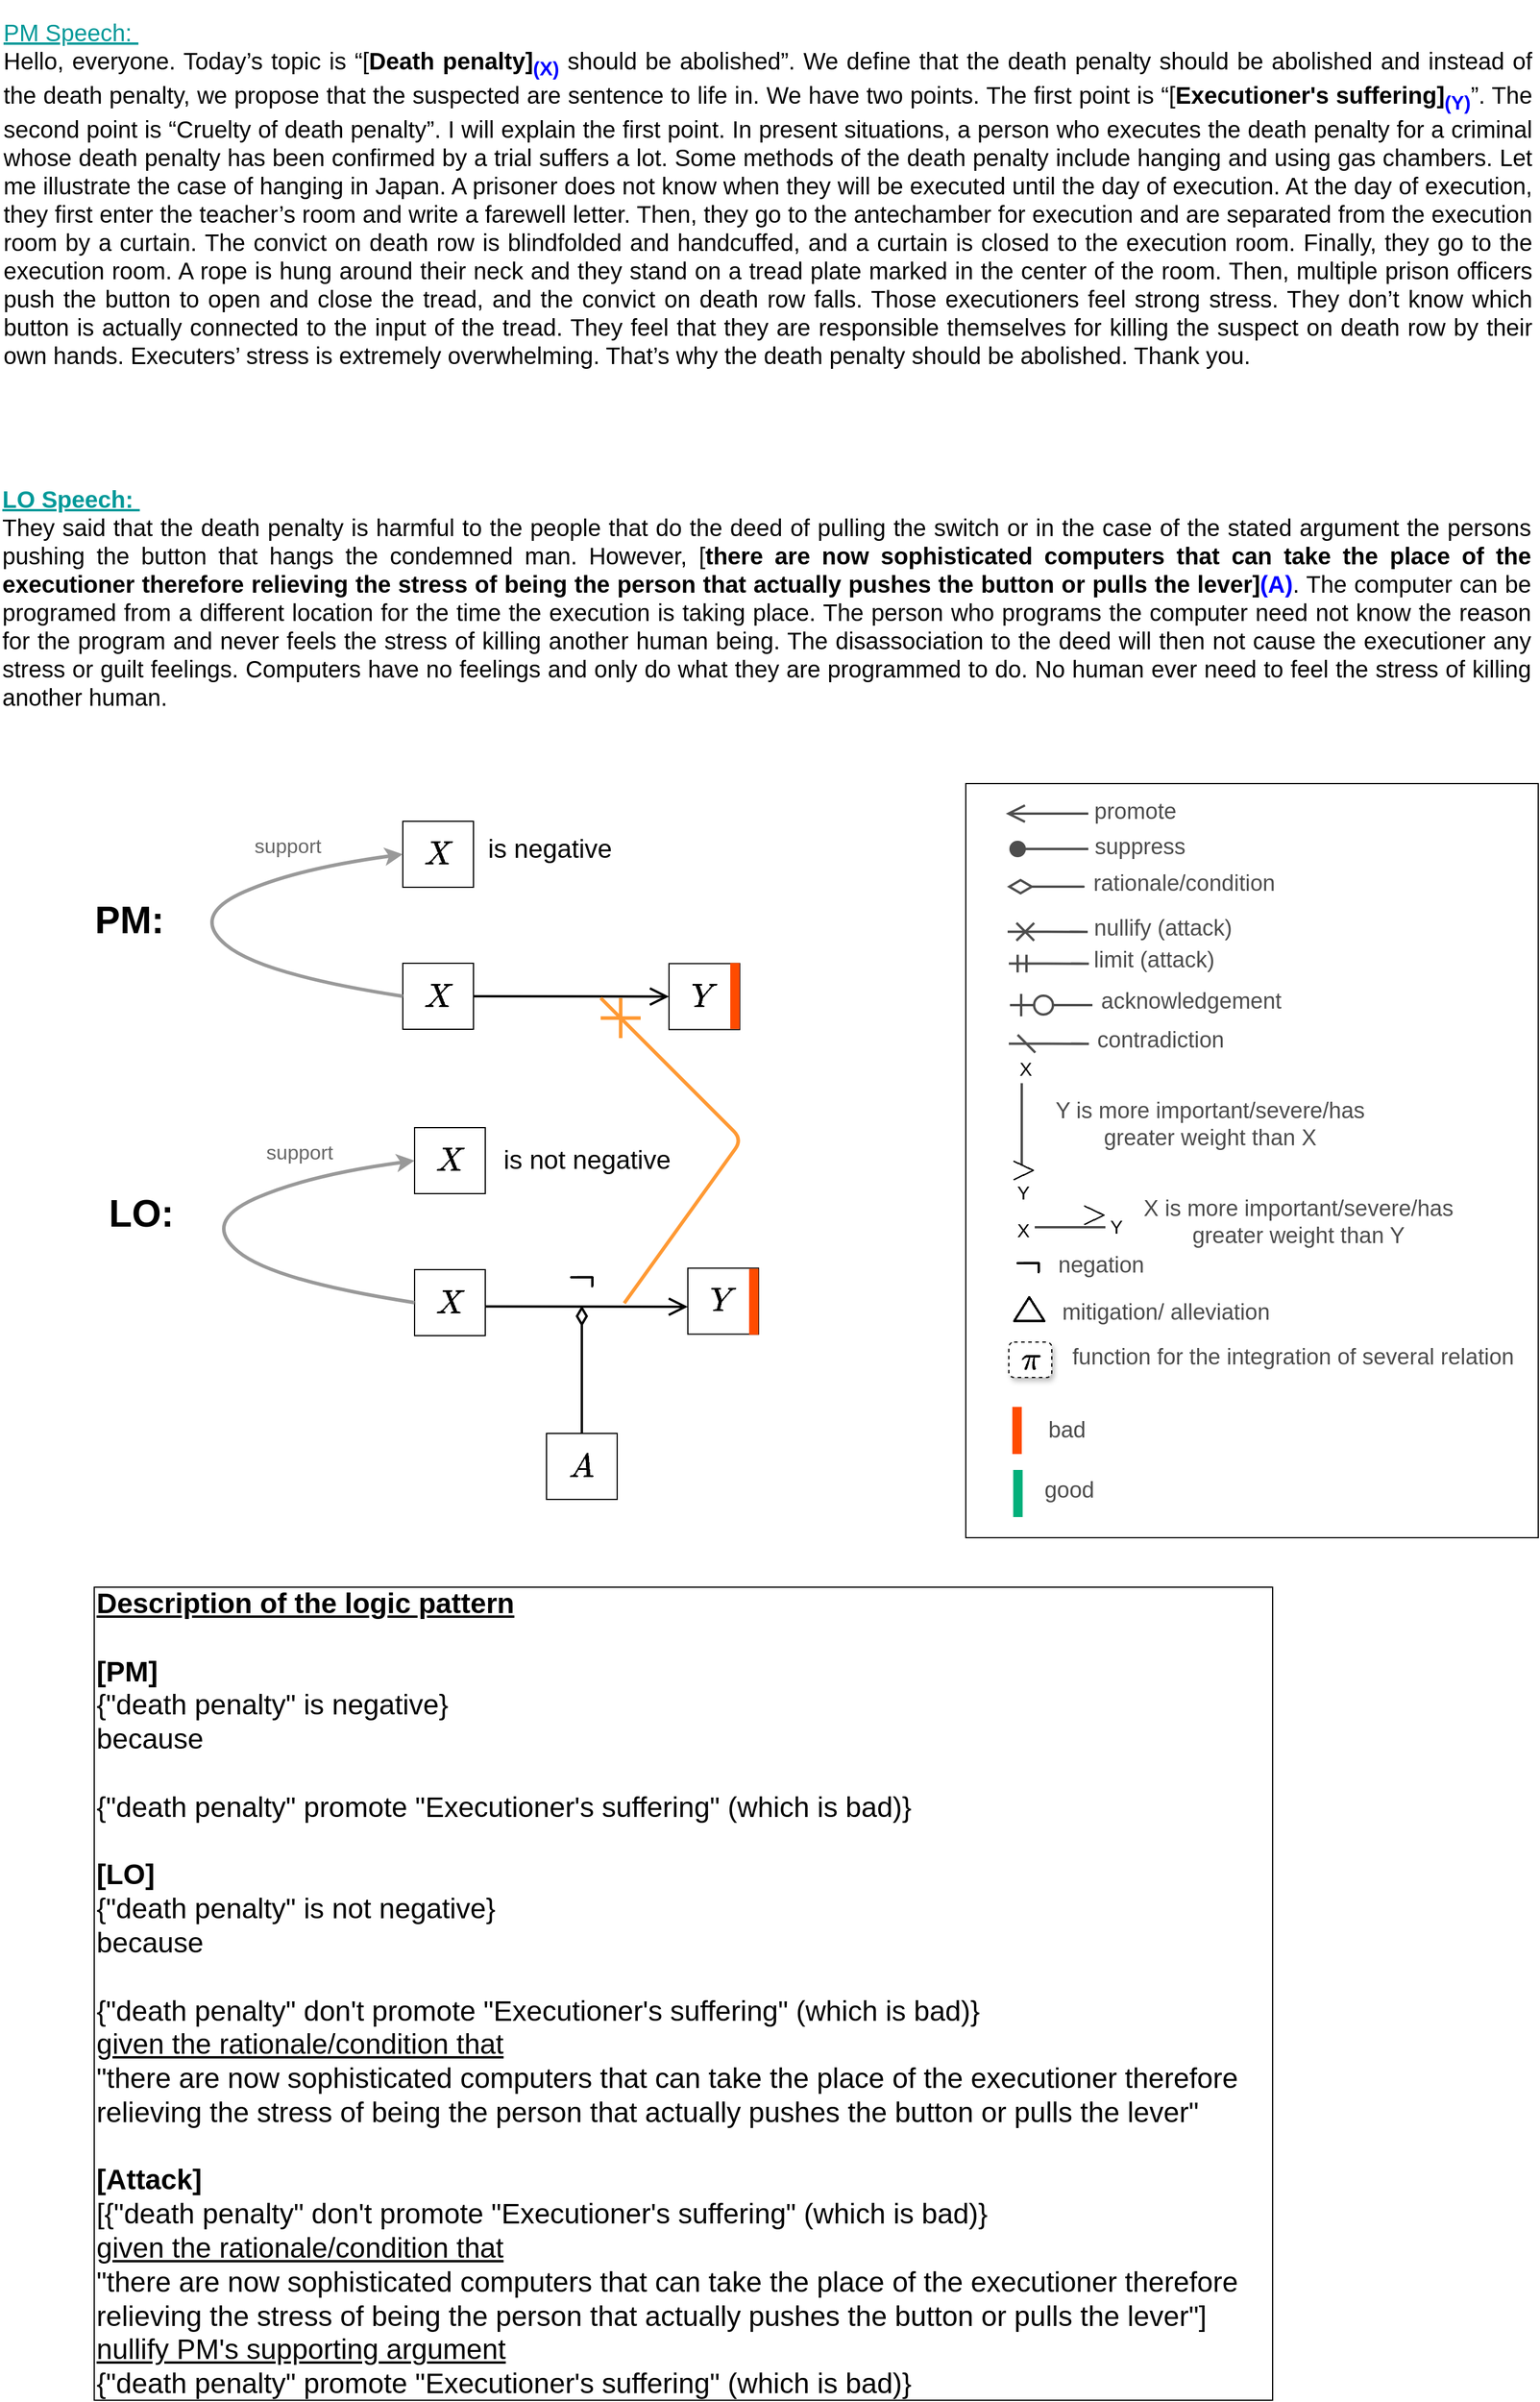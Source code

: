 <mxfile version="15.9.6" type="google"><diagram id="NebdKccpn1Tcwdz-Rh-k" name="Page-1"><mxGraphModel dx="1738" dy="2669" grid="1" gridSize="10" guides="1" tooltips="1" connect="1" arrows="1" fold="1" page="1" pageScale="1" pageWidth="1100" pageHeight="1700" math="1" shadow="0"><root><mxCell id="0"/><mxCell id="1" parent="0"/><mxCell id="hxbpiilZ5t23awxEjxiz-1" value="&lt;div style=&quot;text-align: justify ; font-size: 20px&quot;&gt;&lt;font style=&quot;font-size: 20px&quot; color=&quot;#009999&quot;&gt;&lt;u&gt;PM Speech:&amp;nbsp;&lt;/u&gt;&lt;/font&gt;&lt;/div&gt;&lt;div style=&quot;text-align: justify&quot;&gt;&lt;span style=&quot;font-size: 20px&quot;&gt;Hello, everyone. Today’s topic is “[&lt;b&gt;Death penalty]&lt;sub&gt;&lt;font color=&quot;#0000ff&quot;&gt;(X)&lt;/font&gt;&lt;/sub&gt;&lt;/b&gt; should be abolished”. We define that the death penalty should be abolished and instead of the death penalty, we propose that the suspected are sentence to life in. We have two points. The first point is “[&lt;b&gt;Executioner's suffering]&lt;sub&gt;&lt;font color=&quot;#0000ff&quot;&gt;(Y)&lt;/font&gt;&lt;/sub&gt;&lt;/b&gt;”. The second point is “Cruelty of death penalty”. I will explain the first point. In present situations, a person who executes the death penalty for a criminal whose death penalty has been confirmed by a trial suffers a lot. Some methods of the death penalty include hanging and using gas chambers. Let me illustrate the case of hanging in Japan. A prisoner does not know when they will be executed until the day of execution. At the day of execution, they first enter the teacher’s room and write a farewell letter. Then, they go to the antechamber for execution and are separated from the execution room by a curtain. The convict on death row is blindfolded and handcuffed, and a curtain is closed to the execution room. Finally, they go to the execution room. A rope is hung around their neck and they stand on a tread plate marked in the center of the room. Then, multiple prison officers push the button to open and close the tread, and the convict on death row falls. Those executioners feel strong stress. They don’t know which button is actually connected to the input of the tread. They feel that they are responsible themselves for killing the suspect on death row by their own hands. Executers’ stress is extremely overwhelming. That’s why the death penalty should be abolished. Thank you.&lt;/span&gt;&lt;/div&gt;" style="text;html=1;strokeColor=none;fillColor=none;align=left;verticalAlign=middle;whiteSpace=wrap;rounded=0;" parent="1" vertex="1"><mxGeometry x="531" y="-187" width="1300" height="327" as="geometry"/></mxCell><mxCell id="hxbpiilZ5t23awxEjxiz-2" value="&lt;font size=&quot;1&quot;&gt;&lt;b style=&quot;font-size: 32px&quot;&gt;PM:&lt;/b&gt;&lt;/font&gt;" style="text;html=1;strokeColor=none;fillColor=none;align=center;verticalAlign=middle;whiteSpace=wrap;rounded=0;" parent="1" vertex="1"><mxGeometry x="600" y="574" width="80" height="40" as="geometry"/></mxCell><mxCell id="hxbpiilZ5t23awxEjxiz-3" value="&lt;font size=&quot;1&quot;&gt;&lt;b style=&quot;font-size: 32px&quot;&gt;LO:&lt;/b&gt;&lt;/font&gt;" style="text;html=1;strokeColor=none;fillColor=none;align=center;verticalAlign=middle;whiteSpace=wrap;rounded=0;" parent="1" vertex="1"><mxGeometry x="610" y="822.75" width="80" height="40" as="geometry"/></mxCell><mxCell id="hxbpiilZ5t23awxEjxiz-4" value="&lt;font style=&quot;font-size: 24px&quot;&gt;$$X$$&lt;/font&gt;" style="whiteSpace=wrap;html=1;align=center;" parent="1" vertex="1"><mxGeometry x="872" y="510" width="60" height="56" as="geometry"/></mxCell><mxCell id="hxbpiilZ5t23awxEjxiz-5" value="&lt;font style=&quot;font-size: 22px&quot;&gt;is negative&lt;/font&gt;" style="text;html=1;strokeColor=none;fillColor=none;align=center;verticalAlign=middle;whiteSpace=wrap;rounded=0;" parent="1" vertex="1"><mxGeometry x="942" y="516.5" width="110" height="35" as="geometry"/></mxCell><mxCell id="hxbpiilZ5t23awxEjxiz-6" value="&lt;font style=&quot;font-size: 24px&quot;&gt;$$X$$&lt;/font&gt;" style="whiteSpace=wrap;html=1;align=center;" parent="1" vertex="1"><mxGeometry x="872" y="630.5" width="60" height="56" as="geometry"/></mxCell><mxCell id="hxbpiilZ5t23awxEjxiz-7" value="&lt;font style=&quot;font-size: 24px&quot;&gt;$$Y$$&lt;/font&gt;" style="whiteSpace=wrap;html=1;align=center;" parent="1" vertex="1"><mxGeometry x="1098" y="630.75" width="60" height="56" as="geometry"/></mxCell><mxCell id="hxbpiilZ5t23awxEjxiz-8" value="" style="whiteSpace=wrap;html=1;fontColor=#666666;strokeColor=none;fillColor=#FF4B00;" parent="1" vertex="1"><mxGeometry x="1150" y="630.25" width="8" height="56" as="geometry"/></mxCell><mxCell id="hxbpiilZ5t23awxEjxiz-9" value="" style="endArrow=open;html=1;fontColor=#666666;endSize=12;entryX=0;entryY=0.5;entryDx=0;entryDy=0;endFill=0;strokeWidth=2;exitX=1;exitY=0.5;exitDx=0;exitDy=0;" parent="1" source="hxbpiilZ5t23awxEjxiz-6" target="hxbpiilZ5t23awxEjxiz-7" edge="1"><mxGeometry width="50" height="50" relative="1" as="geometry"><mxPoint x="978" y="658.16" as="sourcePoint"/><mxPoint x="1070.0" y="658.16" as="targetPoint"/></mxGeometry></mxCell><mxCell id="hxbpiilZ5t23awxEjxiz-10" value="" style="curved=1;endArrow=classic;html=1;strokeWidth=3;exitX=0;exitY=0.5;exitDx=0;exitDy=0;entryX=0;entryY=0.5;entryDx=0;entryDy=0;strokeColor=#999999;" parent="1" source="hxbpiilZ5t23awxEjxiz-6" target="hxbpiilZ5t23awxEjxiz-4" edge="1"><mxGeometry width="50" height="50" relative="1" as="geometry"><mxPoint x="592" y="660" as="sourcePoint"/><mxPoint x="642" y="610" as="targetPoint"/><Array as="points"><mxPoint x="752" y="640"/><mxPoint x="692" y="590"/><mxPoint x="782" y="550"/></Array></mxGeometry></mxCell><mxCell id="hxbpiilZ5t23awxEjxiz-11" value="&lt;font style=&quot;font-size: 17px&quot; color=&quot;#666666&quot;&gt;support&lt;/font&gt;" style="text;html=1;fillColor=none;align=center;verticalAlign=middle;whiteSpace=wrap;rounded=0;rotation=0;" parent="1" vertex="1"><mxGeometry x="742" y="516.5" width="65" height="30" as="geometry"/></mxCell><mxCell id="hxbpiilZ5t23awxEjxiz-12" value="&lt;font style=&quot;font-size: 24px&quot;&gt;$$X$$&lt;/font&gt;" style="whiteSpace=wrap;html=1;align=center;" parent="1" vertex="1"><mxGeometry x="882" y="770" width="60" height="56" as="geometry"/></mxCell><mxCell id="hxbpiilZ5t23awxEjxiz-13" value="&lt;font style=&quot;font-size: 22px&quot;&gt;is not negative&lt;/font&gt;" style="text;html=1;strokeColor=none;fillColor=none;align=center;verticalAlign=middle;whiteSpace=wrap;rounded=0;" parent="1" vertex="1"><mxGeometry x="947" y="780.5" width="163" height="35" as="geometry"/></mxCell><mxCell id="hxbpiilZ5t23awxEjxiz-14" value="&lt;font style=&quot;font-size: 24px&quot;&gt;$$X$$&lt;/font&gt;" style="whiteSpace=wrap;html=1;align=center;" parent="1" vertex="1"><mxGeometry x="882" y="890.5" width="60" height="56" as="geometry"/></mxCell><mxCell id="hxbpiilZ5t23awxEjxiz-15" value="" style="curved=1;endArrow=classic;html=1;strokeWidth=3;exitX=0;exitY=0.5;exitDx=0;exitDy=0;entryX=0;entryY=0.5;entryDx=0;entryDy=0;strokeColor=#999999;" parent="1" source="hxbpiilZ5t23awxEjxiz-14" target="hxbpiilZ5t23awxEjxiz-12" edge="1"><mxGeometry width="50" height="50" relative="1" as="geometry"><mxPoint x="602" y="920" as="sourcePoint"/><mxPoint x="652" y="870" as="targetPoint"/><Array as="points"><mxPoint x="762" y="900"/><mxPoint x="702" y="850"/><mxPoint x="792" y="810"/></Array></mxGeometry></mxCell><mxCell id="hxbpiilZ5t23awxEjxiz-16" value="&lt;font style=&quot;font-size: 17px&quot; color=&quot;#666666&quot;&gt;support&lt;/font&gt;" style="text;html=1;fillColor=none;align=center;verticalAlign=middle;whiteSpace=wrap;rounded=0;rotation=0;" parent="1" vertex="1"><mxGeometry x="752" y="776.5" width="65" height="30" as="geometry"/></mxCell><mxCell id="hxbpiilZ5t23awxEjxiz-17" value="&lt;div style=&quot;text-align: justify ; font-size: 20px&quot;&gt;&lt;font style=&quot;font-size: 20px&quot; color=&quot;#009999&quot;&gt;&lt;b&gt;&lt;u&gt;LO Speech:&amp;nbsp;&lt;/u&gt;&lt;/b&gt;&lt;/font&gt;&lt;/div&gt;&lt;div style=&quot;text-align: justify&quot;&gt;&lt;span style=&quot;font-size: 20px&quot;&gt;They said that the death penalty is harmful to the people that do the deed of pulling the switch or in the case of the stated argument the persons pushing the button that hangs the condemned man. However, [&lt;b&gt;there are now sophisticated computers that can take the place of the executioner therefore relieving the stress of being the person that actually pushes the button or pulls the lever]&lt;font color=&quot;#0000ff&quot;&gt;(A)&lt;/font&gt;&lt;/b&gt;. The computer can be programed from a different location for the time the execution is taking place. The person who programs the computer need not know the reason for the program and never feels the stress of killing another human being. The disassociation to the deed will then not cause the executioner any stress or guilt feelings. Computers have no feelings and only do what they are programmed to do. No human ever need to feel the stress of killing another human.&lt;/span&gt;&lt;/div&gt;" style="text;html=1;strokeColor=none;fillColor=none;align=left;verticalAlign=middle;whiteSpace=wrap;rounded=0;" parent="1" vertex="1"><mxGeometry x="530" y="220" width="1300" height="200" as="geometry"/></mxCell><mxCell id="hxbpiilZ5t23awxEjxiz-18" value="&lt;font style=&quot;font-size: 24px&quot;&gt;$$Y$$&lt;/font&gt;" style="whiteSpace=wrap;html=1;align=center;" parent="1" vertex="1"><mxGeometry x="1114" y="889.25" width="60" height="56" as="geometry"/></mxCell><mxCell id="hxbpiilZ5t23awxEjxiz-19" value="" style="whiteSpace=wrap;html=1;fontColor=#666666;strokeColor=none;fillColor=#FF4B00;" parent="1" vertex="1"><mxGeometry x="1166" y="889.75" width="8" height="56" as="geometry"/></mxCell><mxCell id="hxbpiilZ5t23awxEjxiz-43" value="" style="endArrow=none;html=1;endSize=0;strokeWidth=3;startArrow=cross;startFill=0;startSize=20;strokeColor=#FF9933;labelBackgroundColor=default;fontColor=default;" parent="1" edge="1"><mxGeometry width="50" height="50" relative="1" as="geometry"><mxPoint x="1040" y="660" as="sourcePoint"/><mxPoint x="1060" y="919" as="targetPoint"/><Array as="points"><mxPoint x="1160" y="780"/></Array></mxGeometry></mxCell><mxCell id="hxbpiilZ5t23awxEjxiz-54" value="" style="endArrow=open;html=1;fontColor=#666666;endSize=12;endFill=0;strokeWidth=2;exitX=1;exitY=0.5;exitDx=0;exitDy=0;strokeColor=default;labelBackgroundColor=default;" parent="1" edge="1"><mxGeometry width="50" height="50" relative="1" as="geometry"><mxPoint x="942" y="921.75" as="sourcePoint"/><mxPoint x="1114" y="922.0" as="targetPoint"/></mxGeometry></mxCell><mxCell id="r9-430a_Gd0F9H9eE49Z-1" value="&lt;font style=&quot;font-size: 26px&quot;&gt;$$\boldsymbol{\neg}$$&lt;/font&gt;" style="text;html=1;strokeColor=none;fillColor=none;align=center;verticalAlign=middle;whiteSpace=wrap;rounded=0;" parent="1" vertex="1"><mxGeometry x="969" y="881" width="110" height="35" as="geometry"/></mxCell><mxCell id="VhvyKI_333oyJ1KONmwW-1" value="&lt;b&gt;&lt;u&gt;Description of the logic pattern&lt;br&gt;&lt;/u&gt;&lt;br&gt;[PM]&lt;/b&gt;&lt;br&gt;{&quot;death penalty&quot; is negative}&lt;br&gt;because&lt;br&gt;&lt;br&gt;{&quot;death penalty&quot; promote &quot;Executioner's suffering&quot; (which is bad)}&lt;br&gt;&lt;br&gt;&lt;b&gt;[LO]&lt;/b&gt;&lt;br&gt;{&quot;death penalty&quot; is not negative}&lt;br&gt;because&lt;br&gt;&lt;br&gt;{&quot;death penalty&quot; don't promote &quot;Executioner's suffering&quot; (which is bad)}&lt;br&gt;&lt;u&gt;given the rationale/condition that&lt;br&gt;&lt;/u&gt;&quot;there are now sophisticated computers that can take the place of the executioner therefore relieving the stress of being the person that actually pushes the button or pulls the lever&quot;&lt;br&gt;&lt;br&gt;&lt;b&gt;[Attack]&lt;/b&gt;&lt;br&gt;[{&quot;death penalty&quot; don't promote &quot;Executioner's suffering&quot; (which is bad)}&lt;br&gt;&lt;u&gt;given the rationale/condition that&lt;br&gt;&lt;/u&gt;&quot;there are now sophisticated computers that can take the place of the executioner therefore relieving the stress of being the person that actually pushes the button or pulls the lever&quot;]&lt;br&gt;&lt;u&gt;nullify PM's supporting argument&lt;/u&gt;&lt;br&gt;{&quot;death penalty&quot; promote &quot;Executioner's suffering&quot; (which is bad)}" style="rounded=0;whiteSpace=wrap;html=1;fontSize=24;strokeColor=default;align=left;" parent="1" vertex="1"><mxGeometry x="610" y="1160" width="1000.5" height="690" as="geometry"/></mxCell><mxCell id="VhvyKI_333oyJ1KONmwW-2" value="" style="rounded=0;whiteSpace=wrap;html=1;glass=0;sketch=0;strokeColor=default;fillColor=none;" parent="1" vertex="1"><mxGeometry x="1350" y="478" width="486" height="640" as="geometry"/></mxCell><mxCell id="VhvyKI_333oyJ1KONmwW-3" value="" style="endArrow=ERzeroToOne;html=1;endFill=1;endSize=16;strokeWidth=2;strokeColor=#4D4D4D;" parent="1" edge="1"><mxGeometry width="50" height="50" relative="1" as="geometry"><mxPoint x="1457.5" y="666" as="sourcePoint"/><mxPoint x="1387.5" y="666" as="targetPoint"/></mxGeometry></mxCell><mxCell id="VhvyKI_333oyJ1KONmwW-4" value="" style="endArrow=none;html=1;endSize=16;strokeWidth=2;strokeColor=#4D4D4D;" parent="1" edge="1"><mxGeometry width="50" height="50" relative="1" as="geometry"><mxPoint x="1397.5" y="802.25" as="sourcePoint"/><mxPoint x="1397.5" y="732.25" as="targetPoint"/></mxGeometry></mxCell><mxCell id="VhvyKI_333oyJ1KONmwW-5" value="&lt;span style=&quot;font-size: 24px&quot;&gt;&lt;font style=&quot;font-size: 24px&quot;&gt;$$&amp;gt;$$&lt;/font&gt;&lt;/span&gt;" style="text;html=1;strokeColor=none;fillColor=none;align=center;verticalAlign=middle;whiteSpace=wrap;rounded=0;fontSize=24;fontStyle=1;horizontal=1;" parent="1" vertex="1"><mxGeometry x="1378.5" y="795.25" width="40" height="20" as="geometry"/></mxCell><mxCell id="VhvyKI_333oyJ1KONmwW-6" value="&lt;span style=&quot;font-size: 19px&quot;&gt;Y is more important/severe/has greater weight than X&lt;/span&gt;" style="text;html=1;strokeColor=none;fillColor=none;align=center;verticalAlign=middle;whiteSpace=wrap;rounded=0;fontColor=#4D4D4D;" parent="1" vertex="1"><mxGeometry x="1409.5" y="742.25" width="294.5" height="50" as="geometry"/></mxCell><mxCell id="VhvyKI_333oyJ1KONmwW-7" value="&lt;font style=&quot;font-size: 16px&quot;&gt;X&lt;/font&gt;" style="text;html=1;strokeColor=none;fillColor=none;align=center;verticalAlign=middle;whiteSpace=wrap;rounded=0;fontSize=14;" parent="1" vertex="1"><mxGeometry x="1380.5" y="710" width="40" height="20" as="geometry"/></mxCell><mxCell id="VhvyKI_333oyJ1KONmwW-8" value="&lt;font style=&quot;font-size: 16px&quot;&gt;Y&lt;/font&gt;" style="text;html=1;strokeColor=none;fillColor=none;align=center;verticalAlign=middle;whiteSpace=wrap;rounded=0;fontSize=14;" parent="1" vertex="1"><mxGeometry x="1378.5" y="815.25" width="40" height="20" as="geometry"/></mxCell><mxCell id="VhvyKI_333oyJ1KONmwW-9" value="" style="endArrow=none;html=1;endSize=0;strokeWidth=2;startArrow=cross;startFill=0;startSize=12;strokeColor=#4D4D4D;" parent="1" edge="1"><mxGeometry width="50" height="50" relative="1" as="geometry"><mxPoint x="1385.5" y="603.75" as="sourcePoint"/><mxPoint x="1453.5" y="603.87" as="targetPoint"/><Array as="points"><mxPoint x="1453.5" y="603.87"/><mxPoint x="1435.5" y="603.75"/></Array></mxGeometry></mxCell><mxCell id="VhvyKI_333oyJ1KONmwW-10" value="&lt;font style=&quot;font-size: 19px&quot;&gt;nullify (attack)&lt;/font&gt;" style="text;html=1;strokeColor=none;fillColor=none;align=center;verticalAlign=middle;whiteSpace=wrap;rounded=0;fontColor=#4D4D4D;" parent="1" vertex="1"><mxGeometry x="1447.5" y="584" width="138.5" height="34" as="geometry"/></mxCell><mxCell id="VhvyKI_333oyJ1KONmwW-11" value="" style="endArrow=open;html=1;fontColor=#666666;endSize=12;endFill=0;strokeWidth=2;strokeColor=#4D4D4D;" parent="1" edge="1"><mxGeometry width="50" height="50" relative="1" as="geometry"><mxPoint x="1454" y="503.5" as="sourcePoint"/><mxPoint x="1384" y="503.5" as="targetPoint"/></mxGeometry></mxCell><mxCell id="VhvyKI_333oyJ1KONmwW-12" value="&lt;span style=&quot;font-size: 19px&quot;&gt;promote&lt;/span&gt;" style="text;html=1;strokeColor=none;fillColor=none;align=center;verticalAlign=middle;whiteSpace=wrap;rounded=0;fontColor=#4D4D4D;" parent="1" vertex="1"><mxGeometry x="1454" y="484.5" width="80" height="34" as="geometry"/></mxCell><mxCell id="VhvyKI_333oyJ1KONmwW-13" value="" style="endArrow=oval;html=1;fontColor=#666666;endSize=12;endFill=1;strokeWidth=2;strokeColor=#4D4D4D;" parent="1" edge="1"><mxGeometry width="50" height="50" relative="1" as="geometry"><mxPoint x="1454" y="533.5" as="sourcePoint"/><mxPoint x="1394" y="533.5" as="targetPoint"/></mxGeometry></mxCell><mxCell id="VhvyKI_333oyJ1KONmwW-14" value="&lt;span style=&quot;font-size: 19px&quot;&gt;suppress&lt;/span&gt;" style="text;html=1;strokeColor=none;fillColor=none;align=center;verticalAlign=middle;whiteSpace=wrap;rounded=0;fontColor=#4D4D4D;" parent="1" vertex="1"><mxGeometry x="1458" y="514.5" width="80" height="34" as="geometry"/></mxCell><mxCell id="VhvyKI_333oyJ1KONmwW-15" value="" style="endArrow=none;html=1;endSize=0;strokeWidth=2;startArrow=diamondThin;startFill=0;startSize=17;strokeColor=#4D4D4D;" parent="1" edge="1"><mxGeometry width="50" height="50" relative="1" as="geometry"><mxPoint x="1385" y="565.5" as="sourcePoint"/><mxPoint x="1423" y="565.5" as="targetPoint"/><Array as="points"><mxPoint x="1455" y="565.5"/><mxPoint x="1433" y="565.5"/></Array></mxGeometry></mxCell><mxCell id="VhvyKI_333oyJ1KONmwW-16" value="&lt;font style=&quot;font-size: 19px&quot;&gt;rationale/condition&lt;/font&gt;" style="text;html=1;strokeColor=none;fillColor=none;align=center;verticalAlign=middle;whiteSpace=wrap;rounded=0;fontColor=#4D4D4D;" parent="1" vertex="1"><mxGeometry x="1450" y="545.5" width="171" height="34" as="geometry"/></mxCell><mxCell id="VhvyKI_333oyJ1KONmwW-17" value="&lt;font style=&quot;font-size: 19px&quot;&gt;acknowledgement&lt;/font&gt;" style="text;html=1;strokeColor=none;fillColor=none;align=center;verticalAlign=middle;whiteSpace=wrap;rounded=0;fontColor=#4D4D4D;" parent="1" vertex="1"><mxGeometry x="1458" y="646" width="167" height="34" as="geometry"/></mxCell><mxCell id="VhvyKI_333oyJ1KONmwW-18" value="" style="endArrow=none;html=1;endSize=16;strokeWidth=2;strokeColor=#4D4D4D;" parent="1" edge="1"><mxGeometry width="50" height="50" relative="1" as="geometry"><mxPoint x="1468.5" y="854.5" as="sourcePoint"/><mxPoint x="1408.5" y="854.5" as="targetPoint"/></mxGeometry></mxCell><mxCell id="VhvyKI_333oyJ1KONmwW-19" value="&lt;span style=&quot;font-size: 24px&quot;&gt;&lt;font style=&quot;font-size: 24px&quot;&gt;$$&amp;gt;$$&lt;/font&gt;&lt;/span&gt;" style="text;html=1;strokeColor=none;fillColor=none;align=center;verticalAlign=middle;whiteSpace=wrap;rounded=0;fontSize=24;fontStyle=1;horizontal=1;" parent="1" vertex="1"><mxGeometry x="1438.5" y="832.5" width="40" height="20" as="geometry"/></mxCell><mxCell id="VhvyKI_333oyJ1KONmwW-20" value="&lt;font style=&quot;font-size: 16px&quot;&gt;X&lt;/font&gt;" style="text;html=1;strokeColor=none;fillColor=none;align=center;verticalAlign=middle;whiteSpace=wrap;rounded=0;fontSize=14;" parent="1" vertex="1"><mxGeometry x="1378.5" y="846.5" width="40" height="20" as="geometry"/></mxCell><mxCell id="VhvyKI_333oyJ1KONmwW-21" value="&lt;font style=&quot;font-size: 16px&quot;&gt;Y&lt;/font&gt;" style="text;html=1;strokeColor=none;fillColor=none;align=center;verticalAlign=middle;whiteSpace=wrap;rounded=0;fontSize=14;" parent="1" vertex="1"><mxGeometry x="1457.5" y="843.5" width="40" height="20" as="geometry"/></mxCell><mxCell id="VhvyKI_333oyJ1KONmwW-22" value="&lt;span style=&quot;font-size: 19px&quot;&gt;X is more important/severe/has greater weight&amp;nbsp;&lt;/span&gt;&lt;span style=&quot;font-size: 19px&quot;&gt;than Y&lt;/span&gt;" style="text;html=1;strokeColor=none;fillColor=none;align=center;verticalAlign=middle;whiteSpace=wrap;rounded=0;fontColor=#4D4D4D;" parent="1" vertex="1"><mxGeometry x="1498.5" y="832.5" width="266.5" height="34" as="geometry"/></mxCell><mxCell id="VhvyKI_333oyJ1KONmwW-23" value="" style="endArrow=none;html=1;endSize=0;strokeWidth=2;startArrow=dash;startFill=0;startSize=12;strokeColor=#4D4D4D;" parent="1" edge="1"><mxGeometry width="50" height="50" relative="1" as="geometry"><mxPoint x="1386.5" y="698.75" as="sourcePoint"/><mxPoint x="1454.5" y="698.87" as="targetPoint"/><Array as="points"><mxPoint x="1454.5" y="698.87"/><mxPoint x="1436.5" y="698.75"/></Array></mxGeometry></mxCell><mxCell id="VhvyKI_333oyJ1KONmwW-24" value="&lt;font style=&quot;font-size: 19px&quot;&gt;contradiction&lt;/font&gt;" style="text;html=1;strokeColor=none;fillColor=none;align=center;verticalAlign=middle;whiteSpace=wrap;rounded=0;fontColor=#4D4D4D;" parent="1" vertex="1"><mxGeometry x="1460.5" y="679" width="109" height="34" as="geometry"/></mxCell><mxCell id="VhvyKI_333oyJ1KONmwW-25" value="" style="whiteSpace=wrap;html=1;fontColor=#666666;strokeColor=none;fillColor=#FF4B00;" parent="1" vertex="1"><mxGeometry x="1389.5" y="1007" width="8" height="40" as="geometry"/></mxCell><mxCell id="VhvyKI_333oyJ1KONmwW-26" value="&lt;span style=&quot;font-size: 19px&quot;&gt;bad&lt;/span&gt;" style="text;html=1;strokeColor=none;fillColor=none;align=center;verticalAlign=middle;whiteSpace=wrap;rounded=0;fontColor=#4D4D4D;" parent="1" vertex="1"><mxGeometry x="1408" y="1010" width="55.5" height="34" as="geometry"/></mxCell><mxCell id="VhvyKI_333oyJ1KONmwW-27" value="" style="whiteSpace=wrap;html=1;fontColor=#666666;strokeColor=none;fillColor=#03AF7A;" parent="1" vertex="1"><mxGeometry x="1390.25" y="1060.5" width="8" height="40" as="geometry"/></mxCell><mxCell id="VhvyKI_333oyJ1KONmwW-28" value="&lt;span style=&quot;font-size: 19px&quot;&gt;good&lt;/span&gt;" style="text;html=1;strokeColor=none;fillColor=none;align=center;verticalAlign=middle;whiteSpace=wrap;rounded=0;fontColor=#4D4D4D;" parent="1" vertex="1"><mxGeometry x="1397.5" y="1060.5" width="80" height="34" as="geometry"/></mxCell><mxCell id="VhvyKI_333oyJ1KONmwW-29" value="&lt;span style=&quot;font-size: 19px&quot;&gt;mitigation/&amp;nbsp;&lt;/span&gt;&lt;span style=&quot;font-size: 19px&quot;&gt;alleviation&lt;/span&gt;" style="text;html=1;strokeColor=none;fillColor=none;align=center;verticalAlign=middle;whiteSpace=wrap;rounded=0;fontColor=#4D4D4D;" parent="1" vertex="1"><mxGeometry x="1427.25" y="909.75" width="186" height="34" as="geometry"/></mxCell><mxCell id="VhvyKI_333oyJ1KONmwW-30" value="&lt;font style=&quot;font-size: 26px&quot;&gt;$$\boldsymbol{\triangle}$$&lt;/font&gt;" style="text;html=1;strokeColor=none;fillColor=none;align=center;verticalAlign=middle;whiteSpace=wrap;rounded=0;" parent="1" vertex="1"><mxGeometry x="1374.25" y="908.75" width="60" height="35" as="geometry"/></mxCell><mxCell id="VhvyKI_333oyJ1KONmwW-31" value="&lt;font style=&quot;font-size: 26px&quot;&gt;$$\boldsymbol{\neg}$$&lt;/font&gt;" style="text;html=1;strokeColor=none;fillColor=none;align=center;verticalAlign=middle;whiteSpace=wrap;rounded=0;" parent="1" vertex="1"><mxGeometry x="1372.5" y="869.75" width="60" height="35" as="geometry"/></mxCell><mxCell id="VhvyKI_333oyJ1KONmwW-32" value="&lt;span style=&quot;font-size: 19px&quot;&gt;negation&lt;/span&gt;" style="text;html=1;strokeColor=none;fillColor=none;align=center;verticalAlign=middle;whiteSpace=wrap;rounded=0;fontColor=#4D4D4D;" parent="1" vertex="1"><mxGeometry x="1425" y="869.75" width="80" height="34" as="geometry"/></mxCell><mxCell id="VhvyKI_333oyJ1KONmwW-33" value="&lt;font style=&quot;font-size: 24px&quot;&gt;$$\pi$$&lt;/font&gt;" style="whiteSpace=wrap;html=1;dashed=1;perimeterSpacing=0;shadow=1;align=center;rounded=1;" parent="1" vertex="1"><mxGeometry x="1386.5" y="952" width="36.5" height="30" as="geometry"/></mxCell><mxCell id="VhvyKI_333oyJ1KONmwW-34" value="&lt;span style=&quot;font-size: 19px&quot;&gt;function for the integration of several relation&lt;/span&gt;" style="text;html=1;strokeColor=none;fillColor=none;align=center;verticalAlign=middle;whiteSpace=wrap;rounded=0;fontColor=#4D4D4D;" parent="1" vertex="1"><mxGeometry x="1427.25" y="948" width="401.75" height="34" as="geometry"/></mxCell><mxCell id="VhvyKI_333oyJ1KONmwW-35" value="" style="endArrow=none;html=1;endSize=0;strokeWidth=2;startArrow=ERmandOne;startFill=0;startSize=12;strokeColor=#4D4D4D;" parent="1" edge="1"><mxGeometry width="50" height="50" relative="1" as="geometry"><mxPoint x="1386.5" y="630.75" as="sourcePoint"/><mxPoint x="1454.5" y="630.87" as="targetPoint"/><Array as="points"><mxPoint x="1454.5" y="630.87"/><mxPoint x="1436.5" y="630.75"/></Array></mxGeometry></mxCell><mxCell id="VhvyKI_333oyJ1KONmwW-36" value="&lt;span style=&quot;font-size: 19px&quot;&gt;limit (attack)&lt;/span&gt;" style="text;html=1;strokeColor=none;fillColor=none;align=center;verticalAlign=middle;whiteSpace=wrap;rounded=0;fontColor=#4D4D4D;" parent="1" vertex="1"><mxGeometry x="1445.5" y="611" width="127.5" height="34" as="geometry"/></mxCell><mxCell id="zyH0vmivNHrQFxHAJ9Ma-1" value="" style="endArrow=none;html=1;fontColor=#666666;endSize=12;endFill=0;strokeWidth=2;strokeColor=default;labelBackgroundColor=default;exitX=0.5;exitY=1;exitDx=0;exitDy=0;startArrow=diamondThin;startFill=0;startSize=12;" parent="1" edge="1"><mxGeometry width="50" height="50" relative="1" as="geometry"><mxPoint x="1024" y="921" as="sourcePoint"/><mxPoint x="1024" y="1030" as="targetPoint"/></mxGeometry></mxCell><mxCell id="zyH0vmivNHrQFxHAJ9Ma-2" value="&lt;font style=&quot;font-size: 24px&quot;&gt;$$A$$&lt;/font&gt;" style="whiteSpace=wrap;html=1;align=center;fillColor=default;strokeColor=default;fontColor=default;" parent="1" vertex="1"><mxGeometry x="994" y="1029.5" width="60" height="56" as="geometry"/></mxCell></root></mxGraphModel></diagram></mxfile>